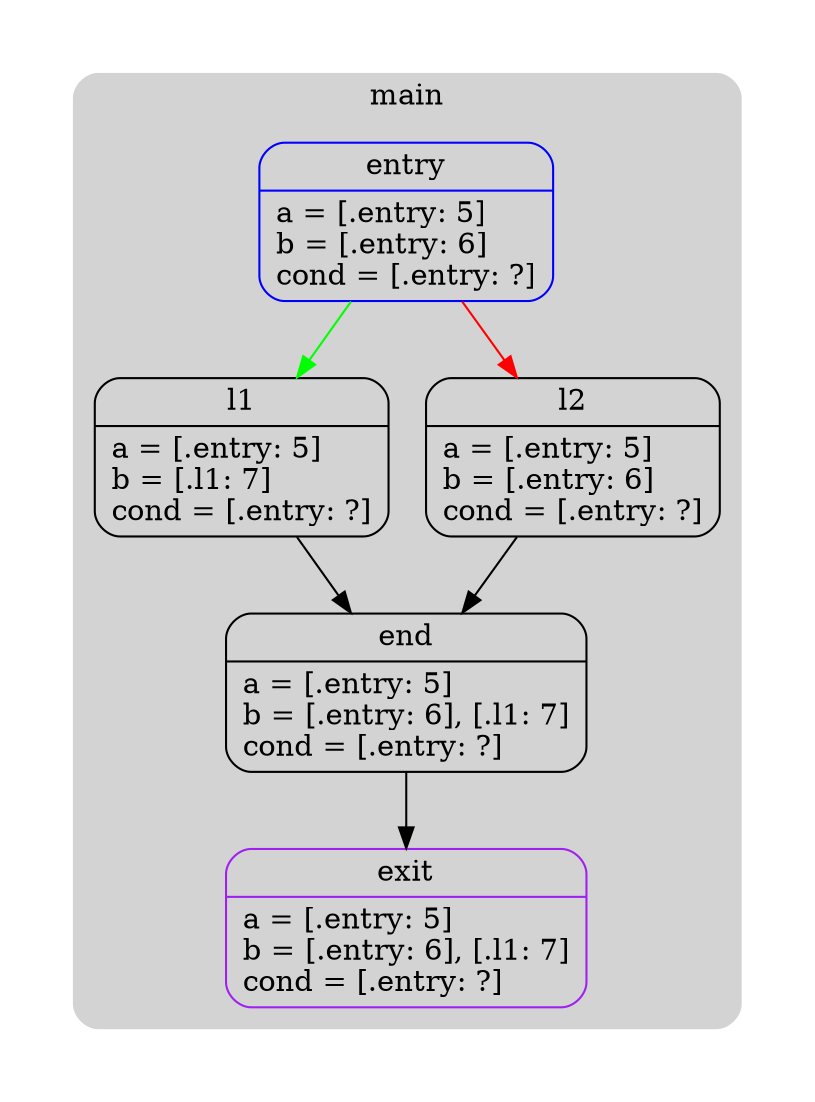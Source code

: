 digraph G {
  compound=true
  subgraph cluster_ {
    peripheries=0
    subgraph cluster_0_wrapper {
      peripheries=0
      margin=15
      subgraph cluster_0 {
        label="main"
        color=darkgray
        style=rounded
        bgcolor=lightgray
        margin=10
        cluster_0_0[label="{entry|a = [.entry: 5]\lb = [.entry: 6]\lcond = [.entry: ?]\l}",shape=Mrecord,color=blue]
        cluster_0_1[label="{l1|a = [.entry: 5]\lb = [.l1: 7]\lcond = [.entry: ?]\l}",shape=Mrecord,color=black]
        cluster_0_2[label="{l2|a = [.entry: 5]\lb = [.entry: 6]\lcond = [.entry: ?]\l}",shape=Mrecord,color=black]
        cluster_0_3[label="{end|a = [.entry: 5]\lb = [.entry: 6], [.l1: 7]\lcond = [.entry: ?]\l}",shape=Mrecord,color=black]
        cluster_0_exit[label="{exit|a = [.entry: 5]\lb = [.entry: 6], [.l1: 7]\lcond = [.entry: ?]\l}",shape=Mrecord,color=purple]
        cluster_0_0 -> cluster_0_1 [color=green]
        cluster_0_0 -> cluster_0_2 [color=red]
        cluster_0_1 -> cluster_0_3
        cluster_0_2 -> cluster_0_3
        cluster_0_3 -> cluster_0_exit [color=black]
      }
    }
  }
}
